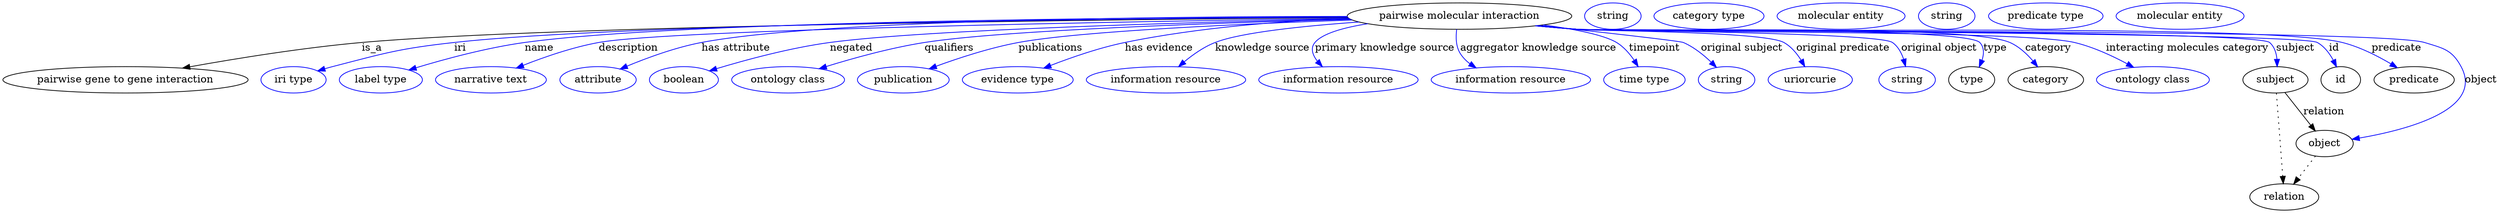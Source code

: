 digraph {
	graph [bb="0,0,3397,283"];
	node [label="\N"];
	"pairwise molecular interaction"	[height=0.5,
		label="pairwise molecular interaction",
		pos="1983,265",
		width=4.2427];
	"pairwise gene to gene interaction"	[height=0.5,
		pos="167.04,178",
		width=4.6399];
	"pairwise molecular interaction" -> "pairwise gene to gene interaction"	[label=is_a,
		lp="503.04,221.5",
		pos="e,244.77,193.99 1831.1,262.96 1504.9,260.32 745.93,251.86 489.04,229 409.34,221.91 319.42,207.39 254.9,195.82"];
	iri	[color=blue,
		height=0.5,
		label="iri type",
		pos="396.04,178",
		width=1.2277];
	"pairwise molecular interaction" -> iri	[color=blue,
		label=iri,
		lp="623.04,221.5",
		pos="e,428.94,190.2 1830.7,263.38 1525,261.59 846.36,254.76 615.04,229 540.28,220.67 521.86,214.85 449.04,196 445.66,195.13 442.18,194.16 \
438.7,193.15",
		style=solid];
	name	[color=blue,
		height=0.5,
		label="label type",
		pos="515.04,178",
		width=1.5707];
	"pairwise molecular interaction" -> name	[color=blue,
		label=name,
		lp="730.04,221.5",
		pos="e,553.01,191.44 1830.3,264.06 1540.8,263.46 921.88,258.63 710.04,229 658.93,221.85 601.91,206.32 562.8,194.45",
		style=solid];
	description	[color=blue,
		height=0.5,
		label="narrative text",
		pos="665.04,178",
		width=2.0943];
	"pairwise molecular interaction" -> description	[color=blue,
		label=description,
		lp="850.54,221.5",
		pos="e,699.4,194.16 1832.2,262.04 1538,257.84 907.8,246.89 810.04,229 775.12,222.61 737.26,209.32 708.98,198.05",
		style=solid];
	"has attribute"	[color=blue,
		height=0.5,
		label=attribute,
		pos="810.04,178",
		width=1.4443];
	"pairwise molecular interaction" -> "has attribute"	[color=blue,
		label="has attribute",
		lp="997.04,221.5",
		pos="e,840.14,192.82 1830.3,264.59 1585,264.57 1114,260.26 950.04,229 915,222.32 876.99,208.28 849.43,196.77",
		style=solid];
	negated	[color=blue,
		height=0.5,
		label=boolean,
		pos="927.04,178",
		width=1.2999];
	"pairwise molecular interaction" -> negated	[color=blue,
		label=negated,
		lp="1154,221.5",
		pos="e,961.62,190.28 1833.6,261.25 1625.1,256.85 1257.5,246.82 1125,229 1071.3,221.76 1011,205.31 971.27,193.25",
		style=solid];
	qualifiers	[color=blue,
		height=0.5,
		label="ontology class",
		pos="1068,178",
		width=2.1304];
	"pairwise molecular interaction" -> qualifiers	[color=blue,
		label=qualifiers,
		lp="1287.5,221.5",
		pos="e,1110.3,193.16 1834.6,260.63 1654.6,255.89 1361.8,245.88 1254,229 1207.9,221.78 1156.8,207.58 1119.9,196.15",
		style=solid];
	publications	[color=blue,
		height=0.5,
		label=publication,
		pos="1225,178",
		width=1.7332];
	"pairwise molecular interaction" -> publications	[color=blue,
		label=publications,
		lp="1426,221.5",
		pos="e,1260.2,193.01 1836.9,259.68 1687.6,254.51 1466,244.56 1382,229 1343.3,221.83 1300.9,207.92 1269.9,196.59",
		style=solid];
	"has evidence"	[color=blue,
		height=0.5,
		label="evidence type",
		pos="1381,178",
		width=2.0943];
	"pairwise molecular interaction" -> "has evidence"	[color=blue,
		label="has evidence",
		lp="1573.5,221.5",
		pos="e,1416.3,193.91 1832.3,261.99 1742.8,258.44 1627.5,249.72 1527,229 1492.3,221.84 1454.4,208.71 1426,197.71",
		style=solid];
	"knowledge source"	[color=blue,
		height=0.5,
		label="information resource",
		pos="1583,178",
		width=3.015];
	"pairwise molecular interaction" -> "knowledge source"	[color=blue,
		label="knowledge source",
		lp="1714.5,221.5",
		pos="e,1600.2,195.93 1846,256.91 1770.5,251.58 1685.2,242.77 1650,229 1634.7,222.99 1619.7,212.44 1607.9,202.59",
		style=solid];
	"primary knowledge source"	[color=blue,
		height=0.5,
		label="information resource",
		pos="1818,178",
		width=3.015];
	"pairwise molecular interaction" -> "primary knowledge source"	[color=blue,
		label="primary knowledge source",
		lp="1881,221.5",
		pos="e,1796.2,195.95 1858,254.6 1825.4,249.43 1796.4,241.41 1786,229 1779.4,221.14 1782.8,211.83 1789.4,203.39",
		style=solid];
	"aggregator knowledge source"	[color=blue,
		height=0.5,
		label="information resource",
		pos="2053,178",
		width=3.015];
	"pairwise molecular interaction" -> "aggregator knowledge source"	[color=blue,
		label="aggregator knowledge source",
		lp="2090.5,221.5",
		pos="e,2005.7,194.35 1979.2,247 1977.9,236.7 1977.9,223.71 1984,214 1987.5,208.55 1992,203.91 1997.2,199.98",
		style=solid];
	timepoint	[color=blue,
		height=0.5,
		label="time type",
		pos="2235,178",
		width=1.5346];
	"pairwise molecular interaction" -> timepoint	[color=blue,
		label=timepoint,
		lp="2249,221.5",
		pos="e,2226.5,196.13 2097.2,252.98 2138.6,247.38 2179.6,239.5 2197,229 2206.8,223.12 2214.9,213.7 2221.1,204.62",
		style=solid];
	"original subject"	[color=blue,
		height=0.5,
		label=string,
		pos="2347,178",
		width=1.0652];
	"pairwise molecular interaction" -> "original subject"	[color=blue,
		label="original subject",
		lp="2368,221.5",
		pos="e,2333.2,194.93 2091.7,252.27 2177.4,242.9 2283.4,231.01 2288,229 2302.2,222.88 2315.5,212.2 2325.9,202.28",
		style=solid];
	"original predicate"	[color=blue,
		height=0.5,
		label=uriorcurie,
		pos="2461,178",
		width=1.5887];
	"pairwise molecular interaction" -> "original predicate"	[color=blue,
		label="original predicate",
		lp="2505.5,221.5",
		pos="e,2453.6,196.03 2090.2,252.14 2108.5,250.29 2127.3,248.5 2145,247 2176.1,244.37 2397.8,244.1 2425,229 2434.9,223.56 2442.7,214.17 \
2448.5,204.99",
		style=solid];
	"original object"	[color=blue,
		height=0.5,
		label=string,
		pos="2593,178",
		width=1.0652];
	"pairwise molecular interaction" -> "original object"	[color=blue,
		label="original object",
		lp="2636.5,221.5",
		pos="e,2590.9,196.32 2088.8,251.94 2107.5,250.08 2126.8,248.34 2145,247 2168.8,245.26 2553.6,242.75 2573,229 2580.7,223.58 2585.4,214.74 \
2588.3,205.98",
		style=solid];
	type	[height=0.5,
		pos="2681,178",
		width=0.86659];
	"pairwise molecular interaction" -> type	[color=blue,
		label=type,
		lp="2713,221.5",
		pos="e,2691.3,195.46 2087.9,251.88 2106.9,250.01 2126.6,248.27 2145,247 2175.4,244.91 2670.9,250.85 2692,229 2698.2,222.6 2697.9,213.54 \
2695.2,204.89",
		style=solid];
	category	[height=0.5,
		pos="2782,178",
		width=1.4263];
	"pairwise molecular interaction" -> category	[color=blue,
		label=category,
		lp="2785.5,221.5",
		pos="e,2770.9,195.79 2087.9,251.85 2106.9,249.97 2126.6,248.25 2145,247 2210.2,242.59 2673.2,255.24 2733,229 2745.4,223.59 2756.2,213.48 \
2764.6,203.76",
		style=solid];
	"interacting molecules category"	[color=blue,
		height=0.5,
		label="ontology class",
		pos="2928,178",
		width=2.1304];
	"pairwise molecular interaction" -> "interacting molecules category"	[color=blue,
		label="interacting molecules category",
		lp="2975,221.5",
		pos="e,2901.9,194.95 2087.5,251.83 2106.6,249.95 2126.4,248.22 2145,247 2220,242.08 2747.9,246.27 2821,229 2846.3,223.03 2872.7,210.74 \
2893,199.84",
		style=solid];
	subject	[height=0.5,
		pos="3095,178",
		width=1.2277];
	"pairwise molecular interaction" -> subject	[color=blue,
		label=subject,
		lp="3122,221.5",
		pos="e,3097.3,196 2087.1,251.76 2106.3,249.87 2126.3,248.16 2145,247 2171.2,245.38 3067.3,246.17 3087,229 3093.5,223.34 3096.2,214.68 \
3097.1,206.14",
		style=solid];
	id	[height=0.5,
		pos="3184,178",
		width=0.75];
	"pairwise molecular interaction" -> id	[color=blue,
		label=id,
		lp="3175,221.5",
		pos="e,3178.2,195.67 2087.1,251.74 2106.3,249.85 2126.3,248.15 2145,247 2173,245.29 3127.6,242.65 3152,229 3161.6,223.64 3168.8,214.09 \
3173.8,204.76",
		style=solid];
	predicate	[height=0.5,
		pos="3284,178",
		width=1.5165];
	"pairwise molecular interaction" -> predicate	[color=blue,
		label=predicate,
		lp="3260,221.5",
		pos="e,3261.1,194.53 2086.6,251.77 2106,249.87 2126.1,248.15 2145,247 2260.5,239.96 3073.8,257.01 3186,229 3209.6,223.12 3233.9,210.74 \
3252.5,199.77",
		style=solid];
	object	[height=0.5,
		pos="3162,91",
		width=1.0832];
	"pairwise molecular interaction" -> object	[color=blue,
		label=object,
		lp="3375,178",
		pos="e,3199.4,96.831 2086.6,251.74 2106,249.84 2126.1,248.14 2145,247 2209,243.15 3236.8,247.9 3298,229 3323.5,221.14 3335.4,219.45 3348,\
196 3379.7,137.24 3274.4,109.66 3209.4,98.485",
		style=solid];
	association_type	[color=blue,
		height=0.5,
		label=string,
		pos="2192,265",
		width=1.0652];
	association_category	[color=blue,
		height=0.5,
		label="category type",
		pos="2323,265",
		width=2.0762];
	subject -> object	[label=relation,
		lp="3161,134.5",
		pos="e,3149.4,108.05 3108,160.61 3117.9,147.95 3131.9,130.24 3143.1,115.98"];
	relation	[height=0.5,
		pos="3107,18",
		width=1.2999];
	subject -> relation	[pos="e,3105.7,36.188 3096.3,159.79 3098.4,132.48 3102.5,78.994 3105,46.38",
		style=dotted];
	"pairwise molecular interaction_subject"	[color=blue,
		height=0.5,
		label="molecular entity",
		pos="2503,265",
		width=2.4192];
	"pairwise molecular interaction_id"	[color=blue,
		height=0.5,
		label=string,
		pos="2646,265",
		width=1.0652];
	"pairwise molecular interaction_predicate"	[color=blue,
		height=0.5,
		label="predicate type",
		pos="2780,265",
		width=2.1665];
	object -> relation	[pos="e,3119.8,35.54 3149.6,73.889 3142.6,64.939 3133.9,53.617 3126.1,43.584",
		style=dotted];
	"pairwise molecular interaction_object"	[color=blue,
		height=0.5,
		label="molecular entity",
		pos="2963,265",
		width=2.4192];
}
